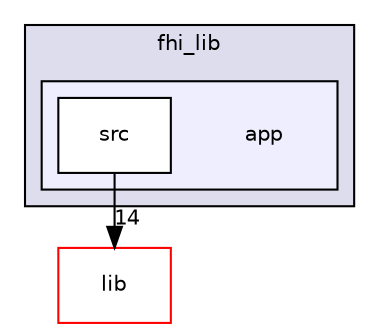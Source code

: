 digraph "app" {
  compound=true
  node [ fontsize="10", fontname="Helvetica"];
  edge [ labelfontsize="10", labelfontname="Helvetica"];
  subgraph clusterdir_a4c74d6baed87eba72f3b201b7b4b8f2 {
    graph [ bgcolor="#ddddee", pencolor="black", label="fhi_lib" fontname="Helvetica", fontsize="10", URL="dir_a4c74d6baed87eba72f3b201b7b4b8f2.html"]
  subgraph clusterdir_4b76f00ffa3e05ab9c225ea6671f6b6c {
    graph [ bgcolor="#eeeeff", pencolor="black", label="" URL="dir_4b76f00ffa3e05ab9c225ea6671f6b6c.html"];
    dir_4b76f00ffa3e05ab9c225ea6671f6b6c [shape=plaintext label="app"];
    dir_dd7de4ccd45f8474612b8f6c09959d91 [shape=box label="src" color="black" fillcolor="white" style="filled" URL="dir_dd7de4ccd45f8474612b8f6c09959d91.html"];
  }
  }
  dir_5cc0cc0264b57168b75ca56bde6cc403 [shape=box label="lib" fillcolor="white" style="filled" color="red" URL="dir_5cc0cc0264b57168b75ca56bde6cc403.html"];
  dir_dd7de4ccd45f8474612b8f6c09959d91->dir_5cc0cc0264b57168b75ca56bde6cc403 [headlabel="14", labeldistance=1.5 headhref="dir_000004_000006.html"];
}
